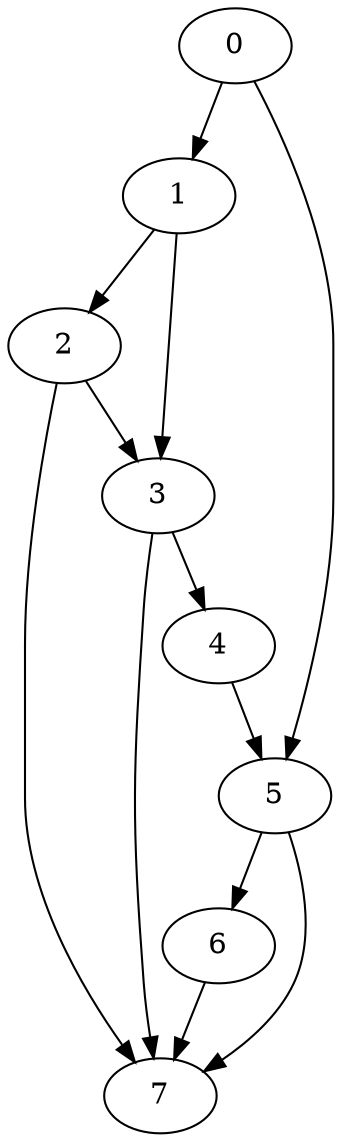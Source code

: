 digraph {
	0
	1
	2
	3
	4
	5
	6
	7
	0 -> 1
	1 -> 2
	1 -> 3
	2 -> 3
	3 -> 4
	0 -> 5
	4 -> 5
	5 -> 6
	2 -> 7
	3 -> 7
	5 -> 7
	6 -> 7
}
